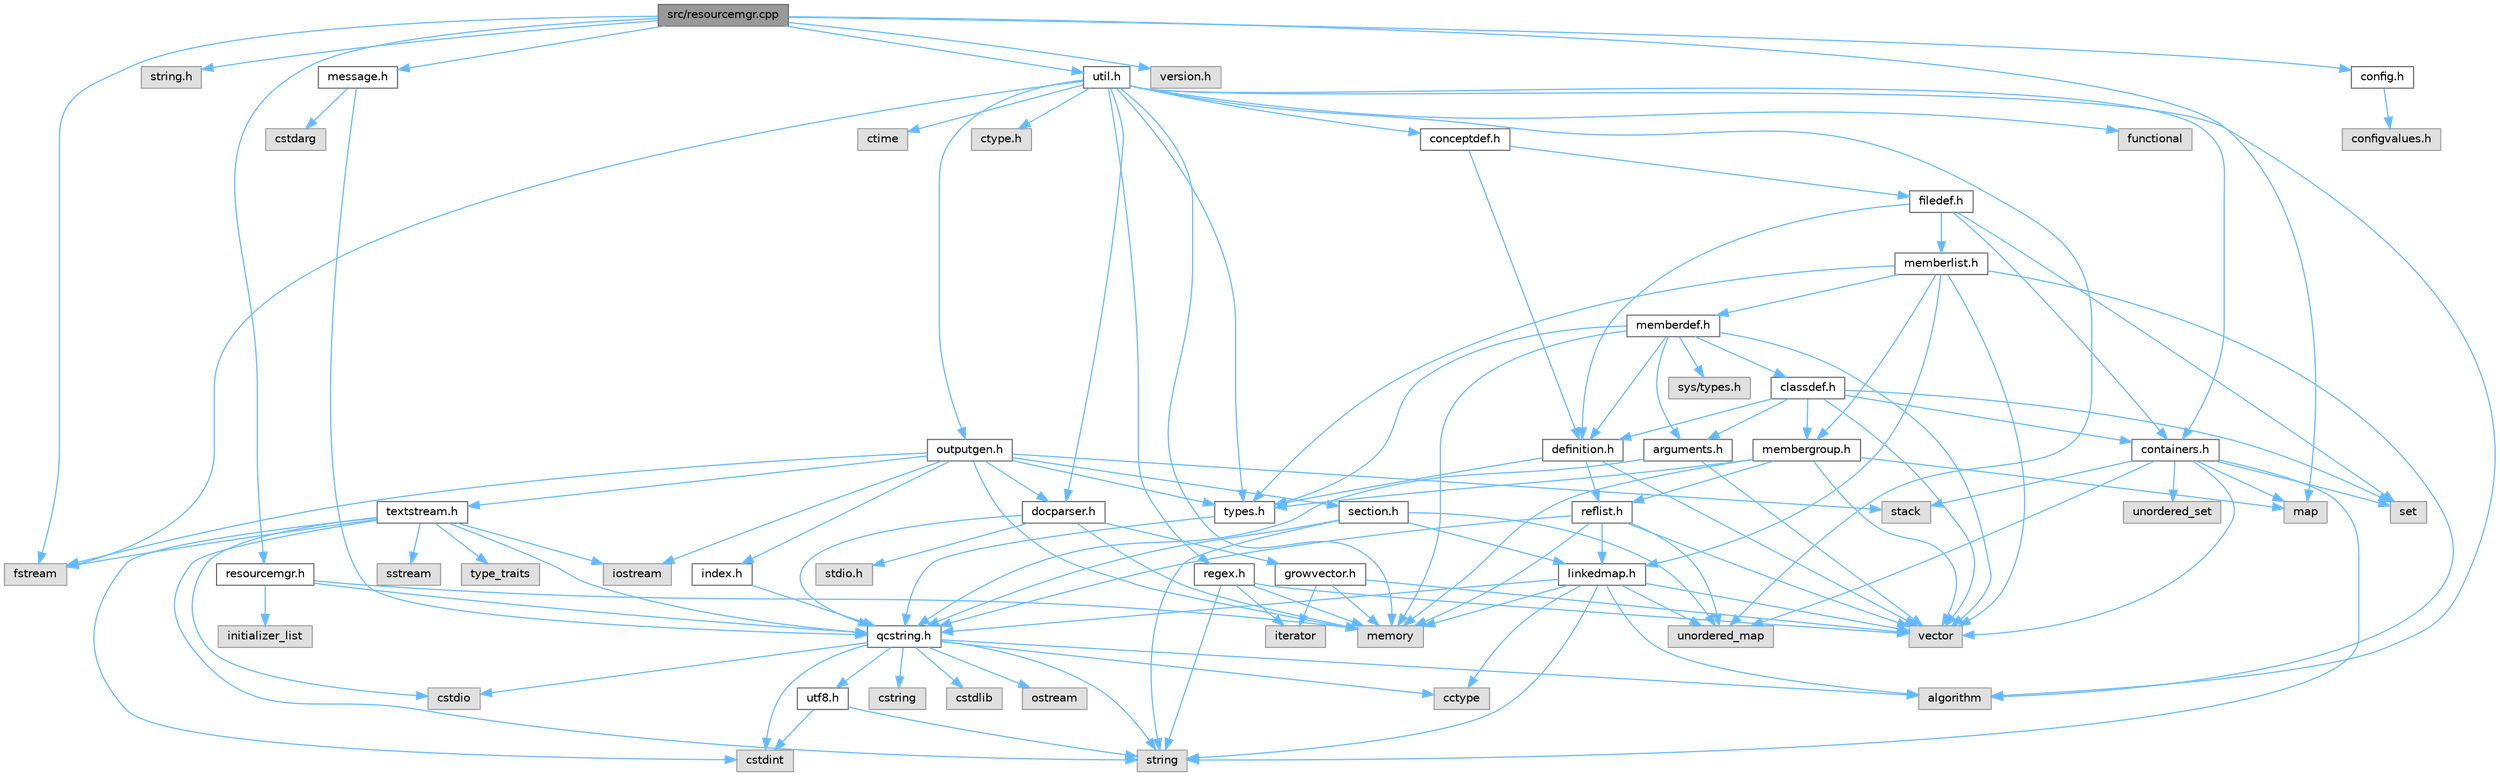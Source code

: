 digraph "src/resourcemgr.cpp"
{
 // INTERACTIVE_SVG=YES
 // LATEX_PDF_SIZE
  bgcolor="transparent";
  edge [fontname=Helvetica,fontsize=10,labelfontname=Helvetica,labelfontsize=10];
  node [fontname=Helvetica,fontsize=10,shape=box,height=0.2,width=0.4];
  Node1 [label="src/resourcemgr.cpp",height=0.2,width=0.4,color="gray40", fillcolor="grey60", style="filled", fontcolor="black",tooltip=" "];
  Node1 -> Node2 [color="steelblue1",style="solid"];
  Node2 [label="map",height=0.2,width=0.4,color="grey60", fillcolor="#E0E0E0", style="filled",tooltip=" "];
  Node1 -> Node3 [color="steelblue1",style="solid"];
  Node3 [label="string.h",height=0.2,width=0.4,color="grey60", fillcolor="#E0E0E0", style="filled",tooltip=" "];
  Node1 -> Node4 [color="steelblue1",style="solid"];
  Node4 [label="fstream",height=0.2,width=0.4,color="grey60", fillcolor="#E0E0E0", style="filled",tooltip=" "];
  Node1 -> Node5 [color="steelblue1",style="solid"];
  Node5 [label="resourcemgr.h",height=0.2,width=0.4,color="grey40", fillcolor="white", style="filled",URL="$d6/d07/resourcemgr_8h.html",tooltip=" "];
  Node5 -> Node6 [color="steelblue1",style="solid"];
  Node6 [label="memory",height=0.2,width=0.4,color="grey60", fillcolor="#E0E0E0", style="filled",tooltip=" "];
  Node5 -> Node7 [color="steelblue1",style="solid"];
  Node7 [label="initializer_list",height=0.2,width=0.4,color="grey60", fillcolor="#E0E0E0", style="filled",tooltip=" "];
  Node5 -> Node8 [color="steelblue1",style="solid"];
  Node8 [label="qcstring.h",height=0.2,width=0.4,color="grey40", fillcolor="white", style="filled",URL="$d7/d5c/qcstring_8h.html",tooltip=" "];
  Node8 -> Node9 [color="steelblue1",style="solid"];
  Node9 [label="string",height=0.2,width=0.4,color="grey60", fillcolor="#E0E0E0", style="filled",tooltip=" "];
  Node8 -> Node10 [color="steelblue1",style="solid"];
  Node10 [label="algorithm",height=0.2,width=0.4,color="grey60", fillcolor="#E0E0E0", style="filled",tooltip=" "];
  Node8 -> Node11 [color="steelblue1",style="solid"];
  Node11 [label="cctype",height=0.2,width=0.4,color="grey60", fillcolor="#E0E0E0", style="filled",tooltip=" "];
  Node8 -> Node12 [color="steelblue1",style="solid"];
  Node12 [label="cstring",height=0.2,width=0.4,color="grey60", fillcolor="#E0E0E0", style="filled",tooltip=" "];
  Node8 -> Node13 [color="steelblue1",style="solid"];
  Node13 [label="cstdio",height=0.2,width=0.4,color="grey60", fillcolor="#E0E0E0", style="filled",tooltip=" "];
  Node8 -> Node14 [color="steelblue1",style="solid"];
  Node14 [label="cstdlib",height=0.2,width=0.4,color="grey60", fillcolor="#E0E0E0", style="filled",tooltip=" "];
  Node8 -> Node15 [color="steelblue1",style="solid"];
  Node15 [label="cstdint",height=0.2,width=0.4,color="grey60", fillcolor="#E0E0E0", style="filled",tooltip=" "];
  Node8 -> Node16 [color="steelblue1",style="solid"];
  Node16 [label="ostream",height=0.2,width=0.4,color="grey60", fillcolor="#E0E0E0", style="filled",tooltip=" "];
  Node8 -> Node17 [color="steelblue1",style="solid"];
  Node17 [label="utf8.h",height=0.2,width=0.4,color="grey40", fillcolor="white", style="filled",URL="$db/d7c/utf8_8h.html",tooltip="Various UTF8 related helper functions."];
  Node17 -> Node15 [color="steelblue1",style="solid"];
  Node17 -> Node9 [color="steelblue1",style="solid"];
  Node1 -> Node18 [color="steelblue1",style="solid"];
  Node18 [label="util.h",height=0.2,width=0.4,color="grey40", fillcolor="white", style="filled",URL="$d8/d3c/util_8h.html",tooltip="A bunch of utility functions."];
  Node18 -> Node6 [color="steelblue1",style="solid"];
  Node18 -> Node19 [color="steelblue1",style="solid"];
  Node19 [label="unordered_map",height=0.2,width=0.4,color="grey60", fillcolor="#E0E0E0", style="filled",tooltip=" "];
  Node18 -> Node10 [color="steelblue1",style="solid"];
  Node18 -> Node20 [color="steelblue1",style="solid"];
  Node20 [label="functional",height=0.2,width=0.4,color="grey60", fillcolor="#E0E0E0", style="filled",tooltip=" "];
  Node18 -> Node4 [color="steelblue1",style="solid"];
  Node18 -> Node21 [color="steelblue1",style="solid"];
  Node21 [label="ctime",height=0.2,width=0.4,color="grey60", fillcolor="#E0E0E0", style="filled",tooltip=" "];
  Node18 -> Node22 [color="steelblue1",style="solid"];
  Node22 [label="ctype.h",height=0.2,width=0.4,color="grey60", fillcolor="#E0E0E0", style="filled",tooltip=" "];
  Node18 -> Node23 [color="steelblue1",style="solid"];
  Node23 [label="types.h",height=0.2,width=0.4,color="grey40", fillcolor="white", style="filled",URL="$d9/d49/types_8h.html",tooltip="This file contains a number of basic enums and types."];
  Node23 -> Node8 [color="steelblue1",style="solid"];
  Node18 -> Node24 [color="steelblue1",style="solid"];
  Node24 [label="docparser.h",height=0.2,width=0.4,color="grey40", fillcolor="white", style="filled",URL="$de/d9c/docparser_8h.html",tooltip=" "];
  Node24 -> Node25 [color="steelblue1",style="solid"];
  Node25 [label="stdio.h",height=0.2,width=0.4,color="grey60", fillcolor="#E0E0E0", style="filled",tooltip=" "];
  Node24 -> Node6 [color="steelblue1",style="solid"];
  Node24 -> Node8 [color="steelblue1",style="solid"];
  Node24 -> Node26 [color="steelblue1",style="solid"];
  Node26 [label="growvector.h",height=0.2,width=0.4,color="grey40", fillcolor="white", style="filled",URL="$d7/d50/growvector_8h.html",tooltip=" "];
  Node26 -> Node27 [color="steelblue1",style="solid"];
  Node27 [label="vector",height=0.2,width=0.4,color="grey60", fillcolor="#E0E0E0", style="filled",tooltip=" "];
  Node26 -> Node6 [color="steelblue1",style="solid"];
  Node26 -> Node28 [color="steelblue1",style="solid"];
  Node28 [label="iterator",height=0.2,width=0.4,color="grey60", fillcolor="#E0E0E0", style="filled",tooltip=" "];
  Node18 -> Node29 [color="steelblue1",style="solid"];
  Node29 [label="containers.h",height=0.2,width=0.4,color="grey40", fillcolor="white", style="filled",URL="$d5/d75/containers_8h.html",tooltip=" "];
  Node29 -> Node27 [color="steelblue1",style="solid"];
  Node29 -> Node9 [color="steelblue1",style="solid"];
  Node29 -> Node30 [color="steelblue1",style="solid"];
  Node30 [label="set",height=0.2,width=0.4,color="grey60", fillcolor="#E0E0E0", style="filled",tooltip=" "];
  Node29 -> Node2 [color="steelblue1",style="solid"];
  Node29 -> Node31 [color="steelblue1",style="solid"];
  Node31 [label="unordered_set",height=0.2,width=0.4,color="grey60", fillcolor="#E0E0E0", style="filled",tooltip=" "];
  Node29 -> Node19 [color="steelblue1",style="solid"];
  Node29 -> Node32 [color="steelblue1",style="solid"];
  Node32 [label="stack",height=0.2,width=0.4,color="grey60", fillcolor="#E0E0E0", style="filled",tooltip=" "];
  Node18 -> Node33 [color="steelblue1",style="solid"];
  Node33 [label="outputgen.h",height=0.2,width=0.4,color="grey40", fillcolor="white", style="filled",URL="$df/d06/outputgen_8h.html",tooltip=" "];
  Node33 -> Node6 [color="steelblue1",style="solid"];
  Node33 -> Node32 [color="steelblue1",style="solid"];
  Node33 -> Node34 [color="steelblue1",style="solid"];
  Node34 [label="iostream",height=0.2,width=0.4,color="grey60", fillcolor="#E0E0E0", style="filled",tooltip=" "];
  Node33 -> Node4 [color="steelblue1",style="solid"];
  Node33 -> Node23 [color="steelblue1",style="solid"];
  Node33 -> Node35 [color="steelblue1",style="solid"];
  Node35 [label="index.h",height=0.2,width=0.4,color="grey40", fillcolor="white", style="filled",URL="$d1/db5/index_8h.html",tooltip=" "];
  Node35 -> Node8 [color="steelblue1",style="solid"];
  Node33 -> Node36 [color="steelblue1",style="solid"];
  Node36 [label="section.h",height=0.2,width=0.4,color="grey40", fillcolor="white", style="filled",URL="$d1/d2a/section_8h.html",tooltip=" "];
  Node36 -> Node9 [color="steelblue1",style="solid"];
  Node36 -> Node19 [color="steelblue1",style="solid"];
  Node36 -> Node8 [color="steelblue1",style="solid"];
  Node36 -> Node37 [color="steelblue1",style="solid"];
  Node37 [label="linkedmap.h",height=0.2,width=0.4,color="grey40", fillcolor="white", style="filled",URL="$da/de1/linkedmap_8h.html",tooltip=" "];
  Node37 -> Node19 [color="steelblue1",style="solid"];
  Node37 -> Node27 [color="steelblue1",style="solid"];
  Node37 -> Node6 [color="steelblue1",style="solid"];
  Node37 -> Node9 [color="steelblue1",style="solid"];
  Node37 -> Node10 [color="steelblue1",style="solid"];
  Node37 -> Node11 [color="steelblue1",style="solid"];
  Node37 -> Node8 [color="steelblue1",style="solid"];
  Node33 -> Node38 [color="steelblue1",style="solid"];
  Node38 [label="textstream.h",height=0.2,width=0.4,color="grey40", fillcolor="white", style="filled",URL="$d4/d7d/textstream_8h.html",tooltip=" "];
  Node38 -> Node9 [color="steelblue1",style="solid"];
  Node38 -> Node34 [color="steelblue1",style="solid"];
  Node38 -> Node39 [color="steelblue1",style="solid"];
  Node39 [label="sstream",height=0.2,width=0.4,color="grey60", fillcolor="#E0E0E0", style="filled",tooltip=" "];
  Node38 -> Node15 [color="steelblue1",style="solid"];
  Node38 -> Node13 [color="steelblue1",style="solid"];
  Node38 -> Node4 [color="steelblue1",style="solid"];
  Node38 -> Node40 [color="steelblue1",style="solid"];
  Node40 [label="type_traits",height=0.2,width=0.4,color="grey60", fillcolor="#E0E0E0", style="filled",tooltip=" "];
  Node38 -> Node8 [color="steelblue1",style="solid"];
  Node33 -> Node24 [color="steelblue1",style="solid"];
  Node18 -> Node41 [color="steelblue1",style="solid"];
  Node41 [label="regex.h",height=0.2,width=0.4,color="grey40", fillcolor="white", style="filled",URL="$d1/d21/regex_8h.html",tooltip=" "];
  Node41 -> Node6 [color="steelblue1",style="solid"];
  Node41 -> Node9 [color="steelblue1",style="solid"];
  Node41 -> Node27 [color="steelblue1",style="solid"];
  Node41 -> Node28 [color="steelblue1",style="solid"];
  Node18 -> Node42 [color="steelblue1",style="solid"];
  Node42 [label="conceptdef.h",height=0.2,width=0.4,color="grey40", fillcolor="white", style="filled",URL="$da/df1/conceptdef_8h.html",tooltip=" "];
  Node42 -> Node43 [color="steelblue1",style="solid"];
  Node43 [label="definition.h",height=0.2,width=0.4,color="grey40", fillcolor="white", style="filled",URL="$df/da1/definition_8h.html",tooltip=" "];
  Node43 -> Node27 [color="steelblue1",style="solid"];
  Node43 -> Node23 [color="steelblue1",style="solid"];
  Node43 -> Node44 [color="steelblue1",style="solid"];
  Node44 [label="reflist.h",height=0.2,width=0.4,color="grey40", fillcolor="white", style="filled",URL="$d1/d02/reflist_8h.html",tooltip=" "];
  Node44 -> Node27 [color="steelblue1",style="solid"];
  Node44 -> Node19 [color="steelblue1",style="solid"];
  Node44 -> Node6 [color="steelblue1",style="solid"];
  Node44 -> Node8 [color="steelblue1",style="solid"];
  Node44 -> Node37 [color="steelblue1",style="solid"];
  Node42 -> Node45 [color="steelblue1",style="solid"];
  Node45 [label="filedef.h",height=0.2,width=0.4,color="grey40", fillcolor="white", style="filled",URL="$d4/d3a/filedef_8h.html",tooltip=" "];
  Node45 -> Node30 [color="steelblue1",style="solid"];
  Node45 -> Node43 [color="steelblue1",style="solid"];
  Node45 -> Node46 [color="steelblue1",style="solid"];
  Node46 [label="memberlist.h",height=0.2,width=0.4,color="grey40", fillcolor="white", style="filled",URL="$dd/d78/memberlist_8h.html",tooltip=" "];
  Node46 -> Node27 [color="steelblue1",style="solid"];
  Node46 -> Node10 [color="steelblue1",style="solid"];
  Node46 -> Node47 [color="steelblue1",style="solid"];
  Node47 [label="memberdef.h",height=0.2,width=0.4,color="grey40", fillcolor="white", style="filled",URL="$d4/d46/memberdef_8h.html",tooltip=" "];
  Node47 -> Node27 [color="steelblue1",style="solid"];
  Node47 -> Node6 [color="steelblue1",style="solid"];
  Node47 -> Node48 [color="steelblue1",style="solid"];
  Node48 [label="sys/types.h",height=0.2,width=0.4,color="grey60", fillcolor="#E0E0E0", style="filled",tooltip=" "];
  Node47 -> Node23 [color="steelblue1",style="solid"];
  Node47 -> Node43 [color="steelblue1",style="solid"];
  Node47 -> Node49 [color="steelblue1",style="solid"];
  Node49 [label="arguments.h",height=0.2,width=0.4,color="grey40", fillcolor="white", style="filled",URL="$df/d9b/arguments_8h.html",tooltip=" "];
  Node49 -> Node27 [color="steelblue1",style="solid"];
  Node49 -> Node8 [color="steelblue1",style="solid"];
  Node47 -> Node50 [color="steelblue1",style="solid"];
  Node50 [label="classdef.h",height=0.2,width=0.4,color="grey40", fillcolor="white", style="filled",URL="$d1/da6/classdef_8h.html",tooltip=" "];
  Node50 -> Node27 [color="steelblue1",style="solid"];
  Node50 -> Node30 [color="steelblue1",style="solid"];
  Node50 -> Node29 [color="steelblue1",style="solid"];
  Node50 -> Node43 [color="steelblue1",style="solid"];
  Node50 -> Node49 [color="steelblue1",style="solid"];
  Node50 -> Node51 [color="steelblue1",style="solid"];
  Node51 [label="membergroup.h",height=0.2,width=0.4,color="grey40", fillcolor="white", style="filled",URL="$d9/d11/membergroup_8h.html",tooltip=" "];
  Node51 -> Node27 [color="steelblue1",style="solid"];
  Node51 -> Node2 [color="steelblue1",style="solid"];
  Node51 -> Node6 [color="steelblue1",style="solid"];
  Node51 -> Node23 [color="steelblue1",style="solid"];
  Node51 -> Node44 [color="steelblue1",style="solid"];
  Node46 -> Node37 [color="steelblue1",style="solid"];
  Node46 -> Node23 [color="steelblue1",style="solid"];
  Node46 -> Node51 [color="steelblue1",style="solid"];
  Node45 -> Node29 [color="steelblue1",style="solid"];
  Node1 -> Node52 [color="steelblue1",style="solid"];
  Node52 [label="version.h",height=0.2,width=0.4,color="grey60", fillcolor="#E0E0E0", style="filled",tooltip=" "];
  Node1 -> Node53 [color="steelblue1",style="solid"];
  Node53 [label="message.h",height=0.2,width=0.4,color="grey40", fillcolor="white", style="filled",URL="$d2/d0d/message_8h.html",tooltip=" "];
  Node53 -> Node54 [color="steelblue1",style="solid"];
  Node54 [label="cstdarg",height=0.2,width=0.4,color="grey60", fillcolor="#E0E0E0", style="filled",tooltip=" "];
  Node53 -> Node8 [color="steelblue1",style="solid"];
  Node1 -> Node55 [color="steelblue1",style="solid"];
  Node55 [label="config.h",height=0.2,width=0.4,color="grey40", fillcolor="white", style="filled",URL="$db/d16/config_8h.html",tooltip=" "];
  Node55 -> Node56 [color="steelblue1",style="solid"];
  Node56 [label="configvalues.h",height=0.2,width=0.4,color="grey60", fillcolor="#E0E0E0", style="filled",tooltip=" "];
}
